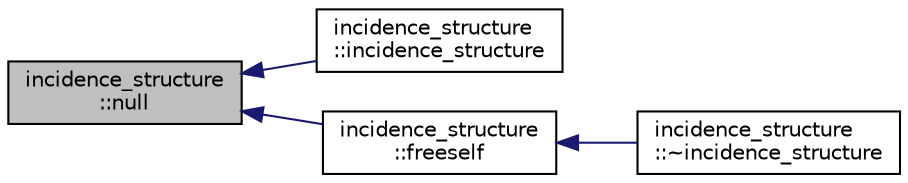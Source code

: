 digraph "incidence_structure::null"
{
  edge [fontname="Helvetica",fontsize="10",labelfontname="Helvetica",labelfontsize="10"];
  node [fontname="Helvetica",fontsize="10",shape=record];
  rankdir="LR";
  Node5363 [label="incidence_structure\l::null",height=0.2,width=0.4,color="black", fillcolor="grey75", style="filled", fontcolor="black"];
  Node5363 -> Node5364 [dir="back",color="midnightblue",fontsize="10",style="solid",fontname="Helvetica"];
  Node5364 [label="incidence_structure\l::incidence_structure",height=0.2,width=0.4,color="black", fillcolor="white", style="filled",URL="$da/d8a/classincidence__structure.html#ad90a5cac0b53708b711487d3e2e0da8a"];
  Node5363 -> Node5365 [dir="back",color="midnightblue",fontsize="10",style="solid",fontname="Helvetica"];
  Node5365 [label="incidence_structure\l::freeself",height=0.2,width=0.4,color="black", fillcolor="white", style="filled",URL="$da/d8a/classincidence__structure.html#a2c962871ee384bccc46d9dbd8c3eea93"];
  Node5365 -> Node5366 [dir="back",color="midnightblue",fontsize="10",style="solid",fontname="Helvetica"];
  Node5366 [label="incidence_structure\l::~incidence_structure",height=0.2,width=0.4,color="black", fillcolor="white", style="filled",URL="$da/d8a/classincidence__structure.html#aa4dfbb9a79caf70d882ef5d0f35e9fe3"];
}
